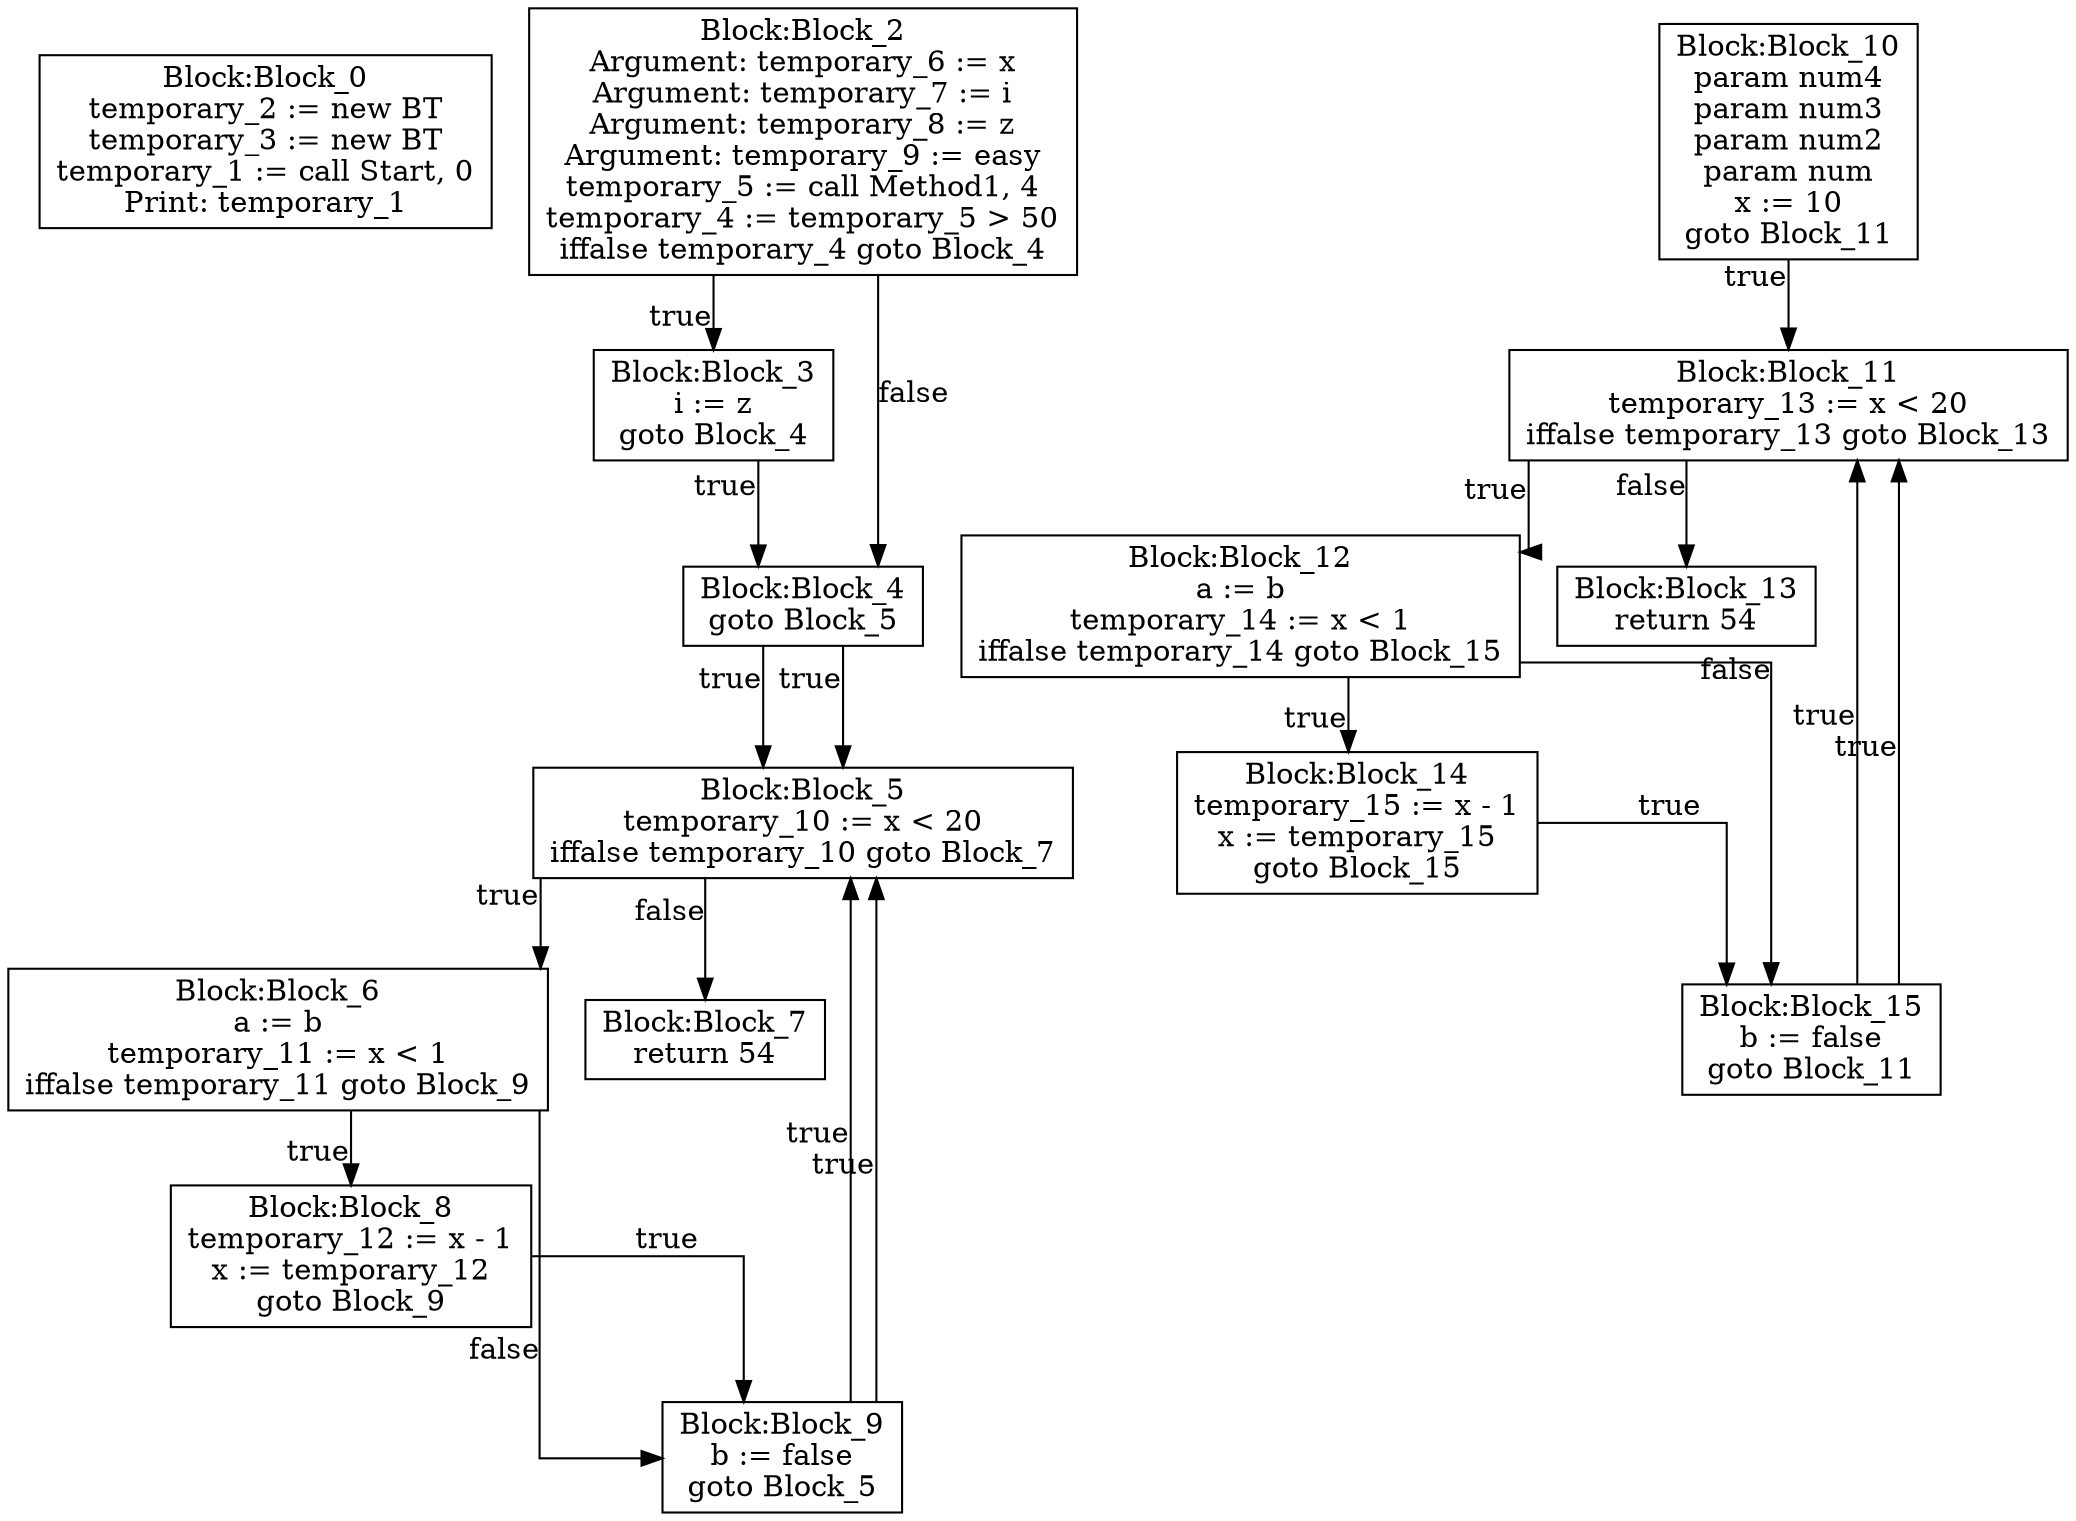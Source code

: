 digraph {
graph [ splines = ortho ]
	node [ shape = box ];
Block_0 [label="Block:Block_0
temporary_2 := new BT
temporary_3 := new BT
temporary_1 := call Start, 0
Print: temporary_1"];
Block_2 [label="Block:Block_2
Argument: temporary_6 := x
Argument: temporary_7 := i
Argument: temporary_8 := z
Argument: temporary_9 := easy
temporary_5 := call Method1, 4
temporary_4 := temporary_5 > 50
iffalse temporary_4 goto Block_4"];
Block_2 -> Block_3 [xlabel = "true"]
Block_3 [label="Block:Block_3
i := z
goto Block_4"];
Block_3 -> Block_4 [xlabel = "true"]
Block_4 [label="Block:Block_4
goto Block_5"];
Block_4 -> Block_5 [xlabel = "true"]
Block_5 [label="Block:Block_5
temporary_10 := x < 20
iffalse temporary_10 goto Block_7"];
Block_5 -> Block_6 [xlabel = "true"]
Block_6 [label="Block:Block_6
a := b
temporary_11 := x < 1
iffalse temporary_11 goto Block_9"];
Block_6 -> Block_8 [xlabel = "true"]
Block_8 [label="Block:Block_8
temporary_12 := x - 1
x := temporary_12
goto Block_9"];
Block_8 -> Block_9 [xlabel = "true"]
Block_9 [label="Block:Block_9
b := false
goto Block_5"];
Block_9 -> Block_5 [xlabel = "true"]
Block_6 -> Block_9 [xlabel = "false"]
Block_9 [label="Block:Block_9
b := false
goto Block_5"];
Block_9 -> Block_5 [xlabel = "true"]
Block_5 -> Block_7 [xlabel = "false"]
Block_7 [label="Block:Block_7
return 54"];
Block_2 -> Block_4 [xlabel = "false"]
Block_4 [label="Block:Block_4
goto Block_5"];
Block_4 -> Block_5 [xlabel = "true"]
Block_10 [label="Block:Block_10
param num4
param num3
param num2
param num
x := 10
goto Block_11"];
Block_10 -> Block_11 [xlabel = "true"]
Block_11 [label="Block:Block_11
temporary_13 := x < 20
iffalse temporary_13 goto Block_13"];
Block_11 -> Block_12 [xlabel = "true"]
Block_12 [label="Block:Block_12
a := b
temporary_14 := x < 1
iffalse temporary_14 goto Block_15"];
Block_12 -> Block_14 [xlabel = "true"]
Block_14 [label="Block:Block_14
temporary_15 := x - 1
x := temporary_15
goto Block_15"];
Block_14 -> Block_15 [xlabel = "true"]
Block_15 [label="Block:Block_15
b := false
goto Block_11"];
Block_15 -> Block_11 [xlabel = "true"]
Block_12 -> Block_15 [xlabel = "false"]
Block_15 [label="Block:Block_15
b := false
goto Block_11"];
Block_15 -> Block_11 [xlabel = "true"]
Block_11 -> Block_13 [xlabel = "false"]
Block_13 [label="Block:Block_13
return 54"];
}

